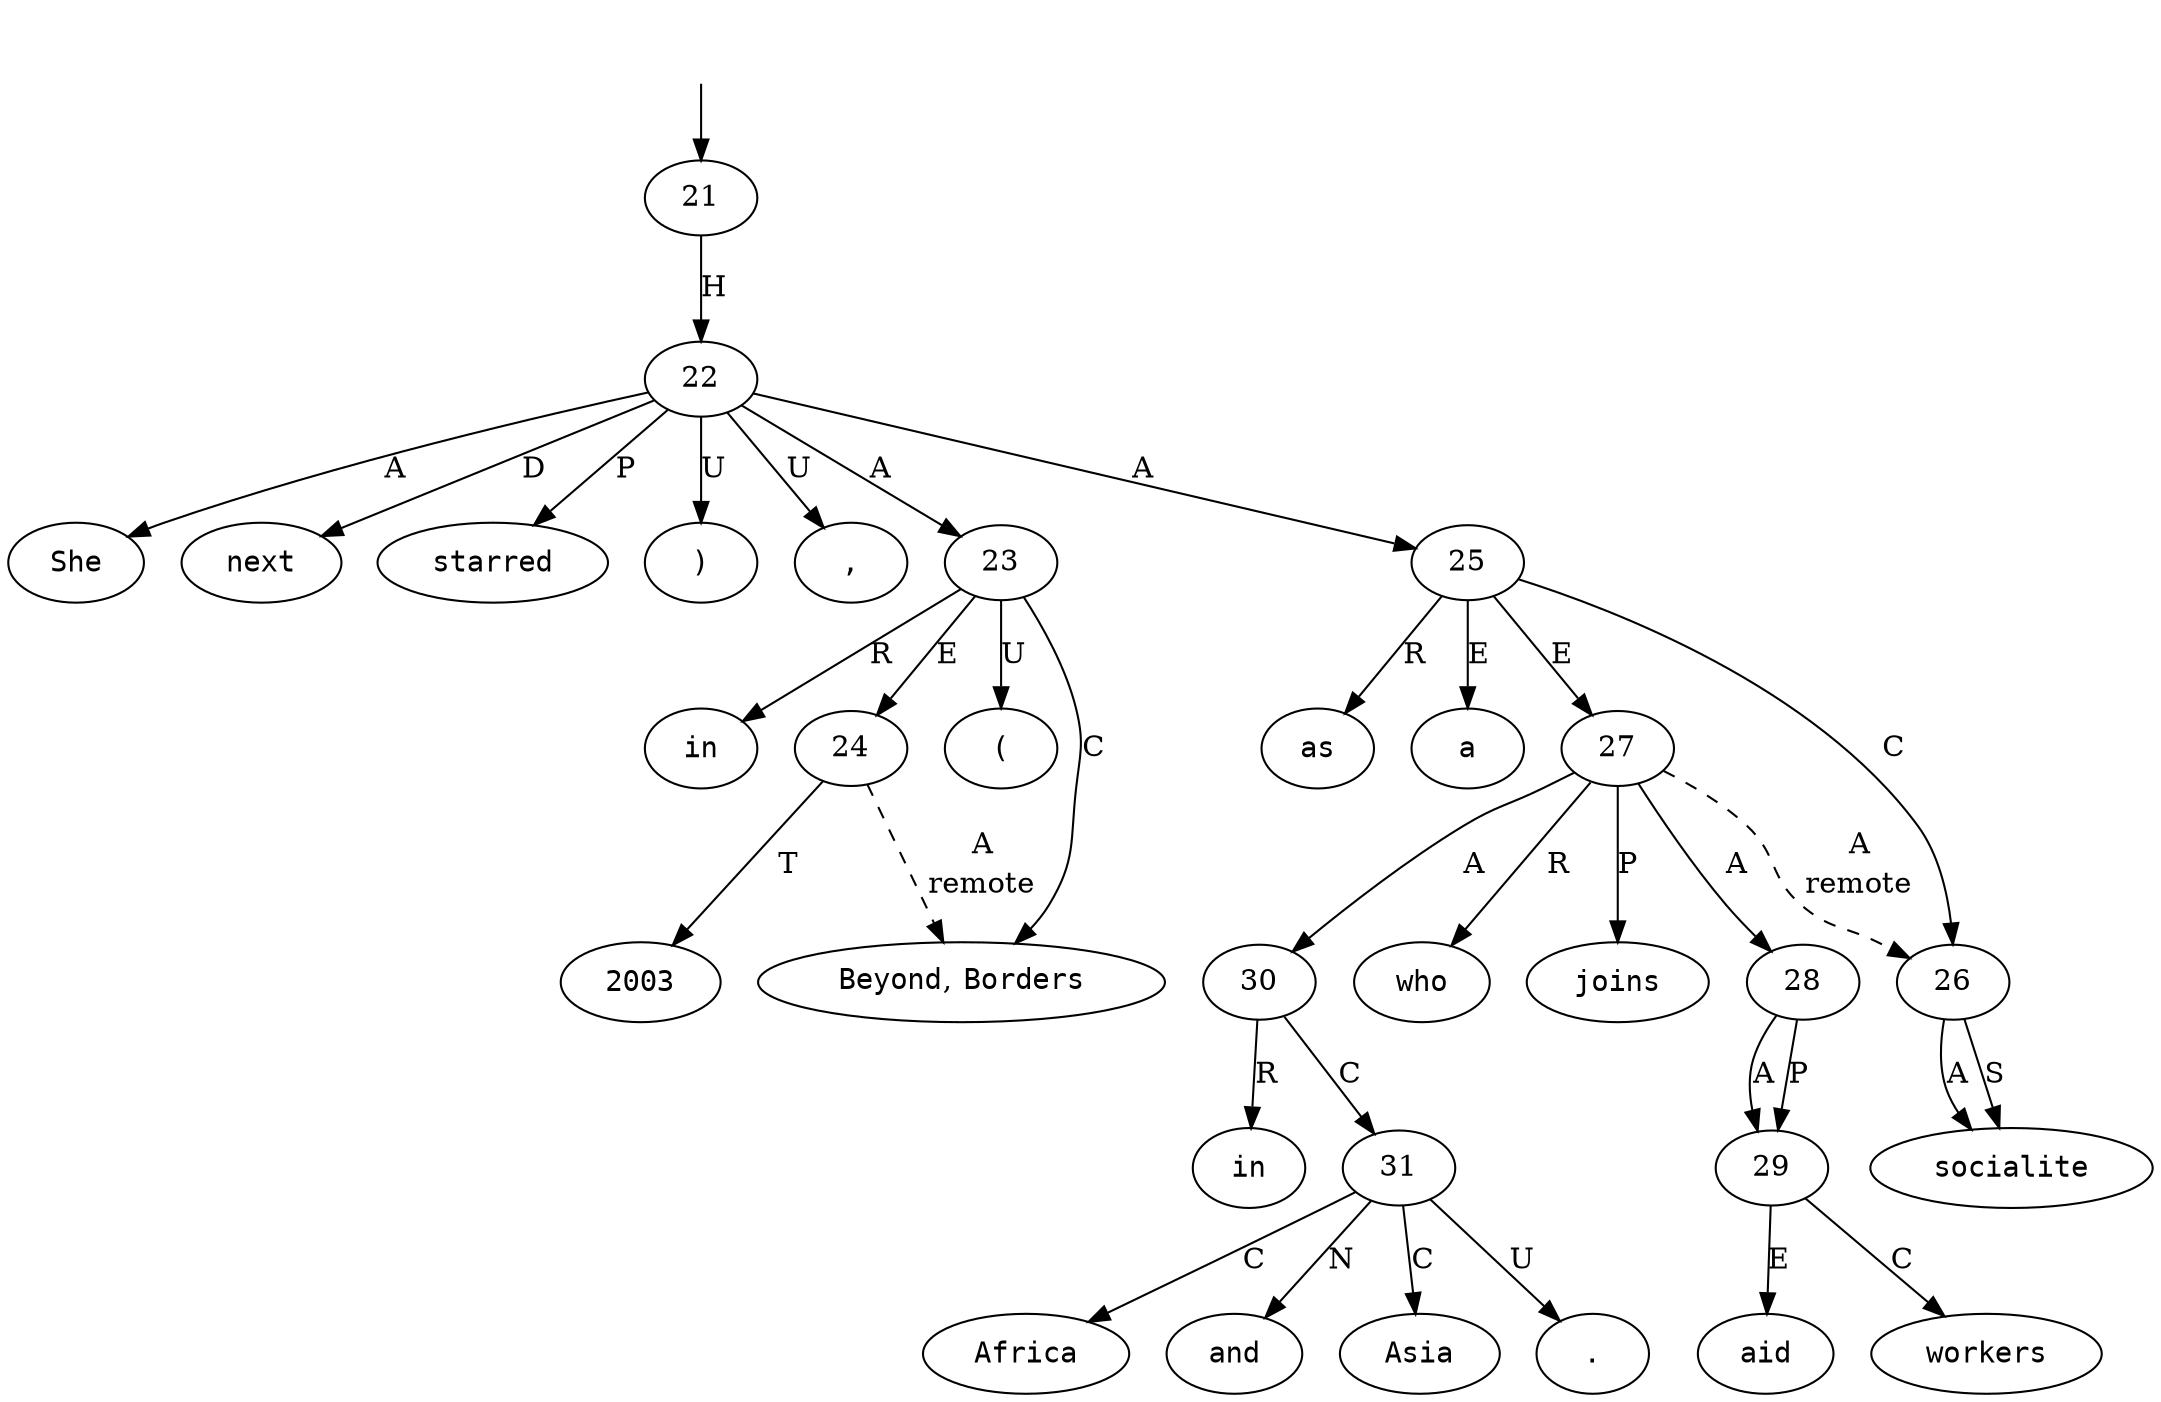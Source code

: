 digraph "727008" {
  top [ style=invis ];
  top -> 21;
  0 [ shape=oval, label=<<table align="center" border="0" cellspacing="0"><tr><td colspan="2"><font face="Courier">She</font></td></tr></table>> ];
  1 [ shape=oval, label=<<table align="center" border="0" cellspacing="0"><tr><td colspan="2"><font face="Courier">next</font></td></tr></table>> ];
  2 [ shape=oval, label=<<table align="center" border="0" cellspacing="0"><tr><td colspan="2"><font face="Courier">starred</font></td></tr></table>> ];
  3 [ shape=oval, label=<<table align="center" border="0" cellspacing="0"><tr><td colspan="2"><font face="Courier">in</font></td></tr></table>> ];
  4 [ shape=oval, label=<<table align="center" border="0" cellspacing="0"><tr><td colspan="2"><font face="Courier">Beyond</font>,&nbsp;<font face="Courier">Borders</font></td></tr></table>> ];
  5 [ shape=oval, label=<<table align="center" border="0" cellspacing="0"><tr><td colspan="2"><font face="Courier">(</font></td></tr></table>> ];
  6 [ shape=oval, label=<<table align="center" border="0" cellspacing="0"><tr><td colspan="2"><font face="Courier">2003</font></td></tr></table>> ];
  7 [ shape=oval, label=<<table align="center" border="0" cellspacing="0"><tr><td colspan="2"><font face="Courier">)</font></td></tr></table>> ];
  8 [ shape=oval, label=<<table align="center" border="0" cellspacing="0"><tr><td colspan="2"><font face="Courier">,</font></td></tr></table>> ];
  9 [ shape=oval, label=<<table align="center" border="0" cellspacing="0"><tr><td colspan="2"><font face="Courier">as</font></td></tr></table>> ];
  10 [ shape=oval, label=<<table align="center" border="0" cellspacing="0"><tr><td colspan="2"><font face="Courier">a</font></td></tr></table>> ];
  11 [ shape=oval, label=<<table align="center" border="0" cellspacing="0"><tr><td colspan="2"><font face="Courier">socialite</font></td></tr></table>> ];
  12 [ shape=oval, label=<<table align="center" border="0" cellspacing="0"><tr><td colspan="2"><font face="Courier">who</font></td></tr></table>> ];
  13 [ shape=oval, label=<<table align="center" border="0" cellspacing="0"><tr><td colspan="2"><font face="Courier">joins</font></td></tr></table>> ];
  14 [ shape=oval, label=<<table align="center" border="0" cellspacing="0"><tr><td colspan="2"><font face="Courier">aid</font></td></tr></table>> ];
  15 [ shape=oval, label=<<table align="center" border="0" cellspacing="0"><tr><td colspan="2"><font face="Courier">workers</font></td></tr></table>> ];
  16 [ shape=oval, label=<<table align="center" border="0" cellspacing="0"><tr><td colspan="2"><font face="Courier">in</font></td></tr></table>> ];
  17 [ shape=oval, label=<<table align="center" border="0" cellspacing="0"><tr><td colspan="2"><font face="Courier">Africa</font></td></tr></table>> ];
  18 [ shape=oval, label=<<table align="center" border="0" cellspacing="0"><tr><td colspan="2"><font face="Courier">and</font></td></tr></table>> ];
  19 [ shape=oval, label=<<table align="center" border="0" cellspacing="0"><tr><td colspan="2"><font face="Courier">Asia</font></td></tr></table>> ];
  20 [ shape=oval, label=<<table align="center" border="0" cellspacing="0"><tr><td colspan="2"><font face="Courier">.</font></td></tr></table>> ];
  21 -> 22 [ label="H" ];
  22 -> 23 [ label="A" ];
  22 -> 2 [ label="P" ];
  22 -> 1 [ label="D" ];
  22 -> 8 [ label="U" ];
  22 -> 0 [ label="A" ];
  22 -> 25 [ label="A" ];
  22 -> 7 [ label="U" ];
  23 -> 4 [ label="C" ];
  23 -> 24 [ label="E" ];
  23 -> 5 [ label="U" ];
  23 -> 3 [ label="R" ];
  24 -> 4 [ label=<<table align="center" border="0" cellspacing="0"><tr><td colspan="1">A</td></tr><tr><td>remote</td></tr></table>>, style=dashed ];
  24 -> 6 [ label="T" ];
  25 -> 9 [ label="R" ];
  25 -> 27 [ label="E" ];
  25 -> 10 [ label="E" ];
  25 -> 26 [ label="C" ];
  26 -> 11 [ label="A" ];
  26 -> 11 [ label="S" ];
  27 -> 12 [ label="R" ];
  27 -> 28 [ label="A" ];
  27 -> 30 [ label="A" ];
  27 -> 26 [ label=<<table align="center" border="0" cellspacing="0"><tr><td colspan="1">A</td></tr><tr><td>remote</td></tr></table>>, style=dashed ];
  27 -> 13 [ label="P" ];
  28 -> 29 [ label="A" ];
  28 -> 29 [ label="P" ];
  29 -> 14 [ label="E" ];
  29 -> 15 [ label="C" ];
  30 -> 31 [ label="C" ];
  30 -> 16 [ label="R" ];
  31 -> 20 [ label="U" ];
  31 -> 17 [ label="C" ];
  31 -> 19 [ label="C" ];
  31 -> 18 [ label="N" ];
}

